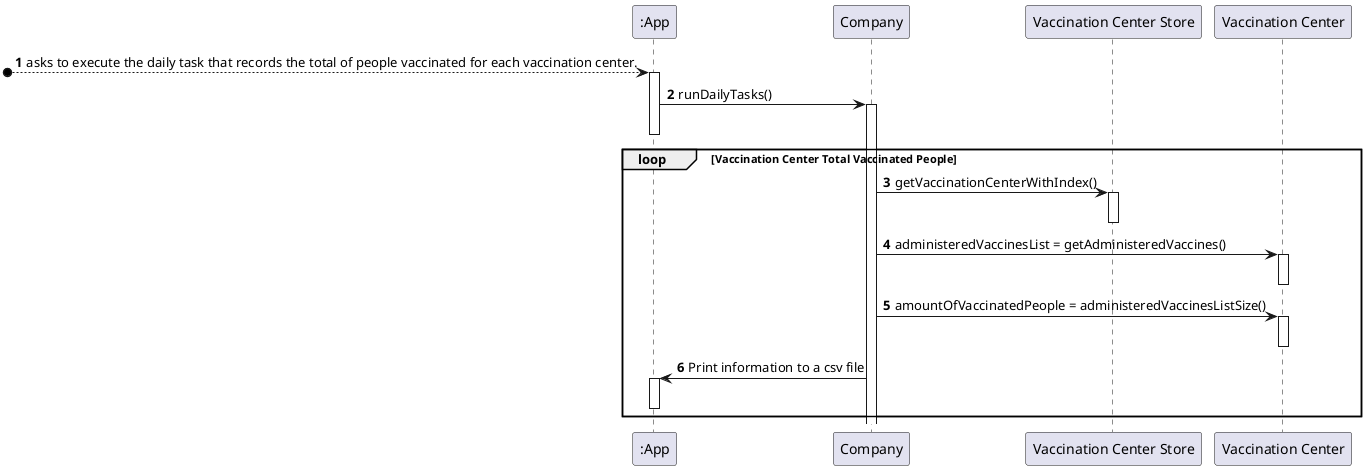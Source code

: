 @startuml

autonumber

participant ":App" as A
participant "Company" as C
participant "Vaccination Center Store" as VCS
participant "Vaccination Center" as VC




[o--> A :asks to execute the daily task that records the total of people vaccinated for each vaccination center.
activate A
A -> C : runDailyTasks()
activate C
deactivate A
loop Vaccination Center Total Vaccinated People
C -> VCS : getVaccinationCenterWithIndex()
activate VCS
deactivate VCS
C->VC :   administeredVaccinesList = getAdministeredVaccines()
activate VC
deactivate VC

C -> VC : amountOfVaccinatedPeople = administeredVaccinesListSize()

activate VC
deactivate VC
C -> A : Print information to a csv file
activate A
deactivate A
end

@enduml